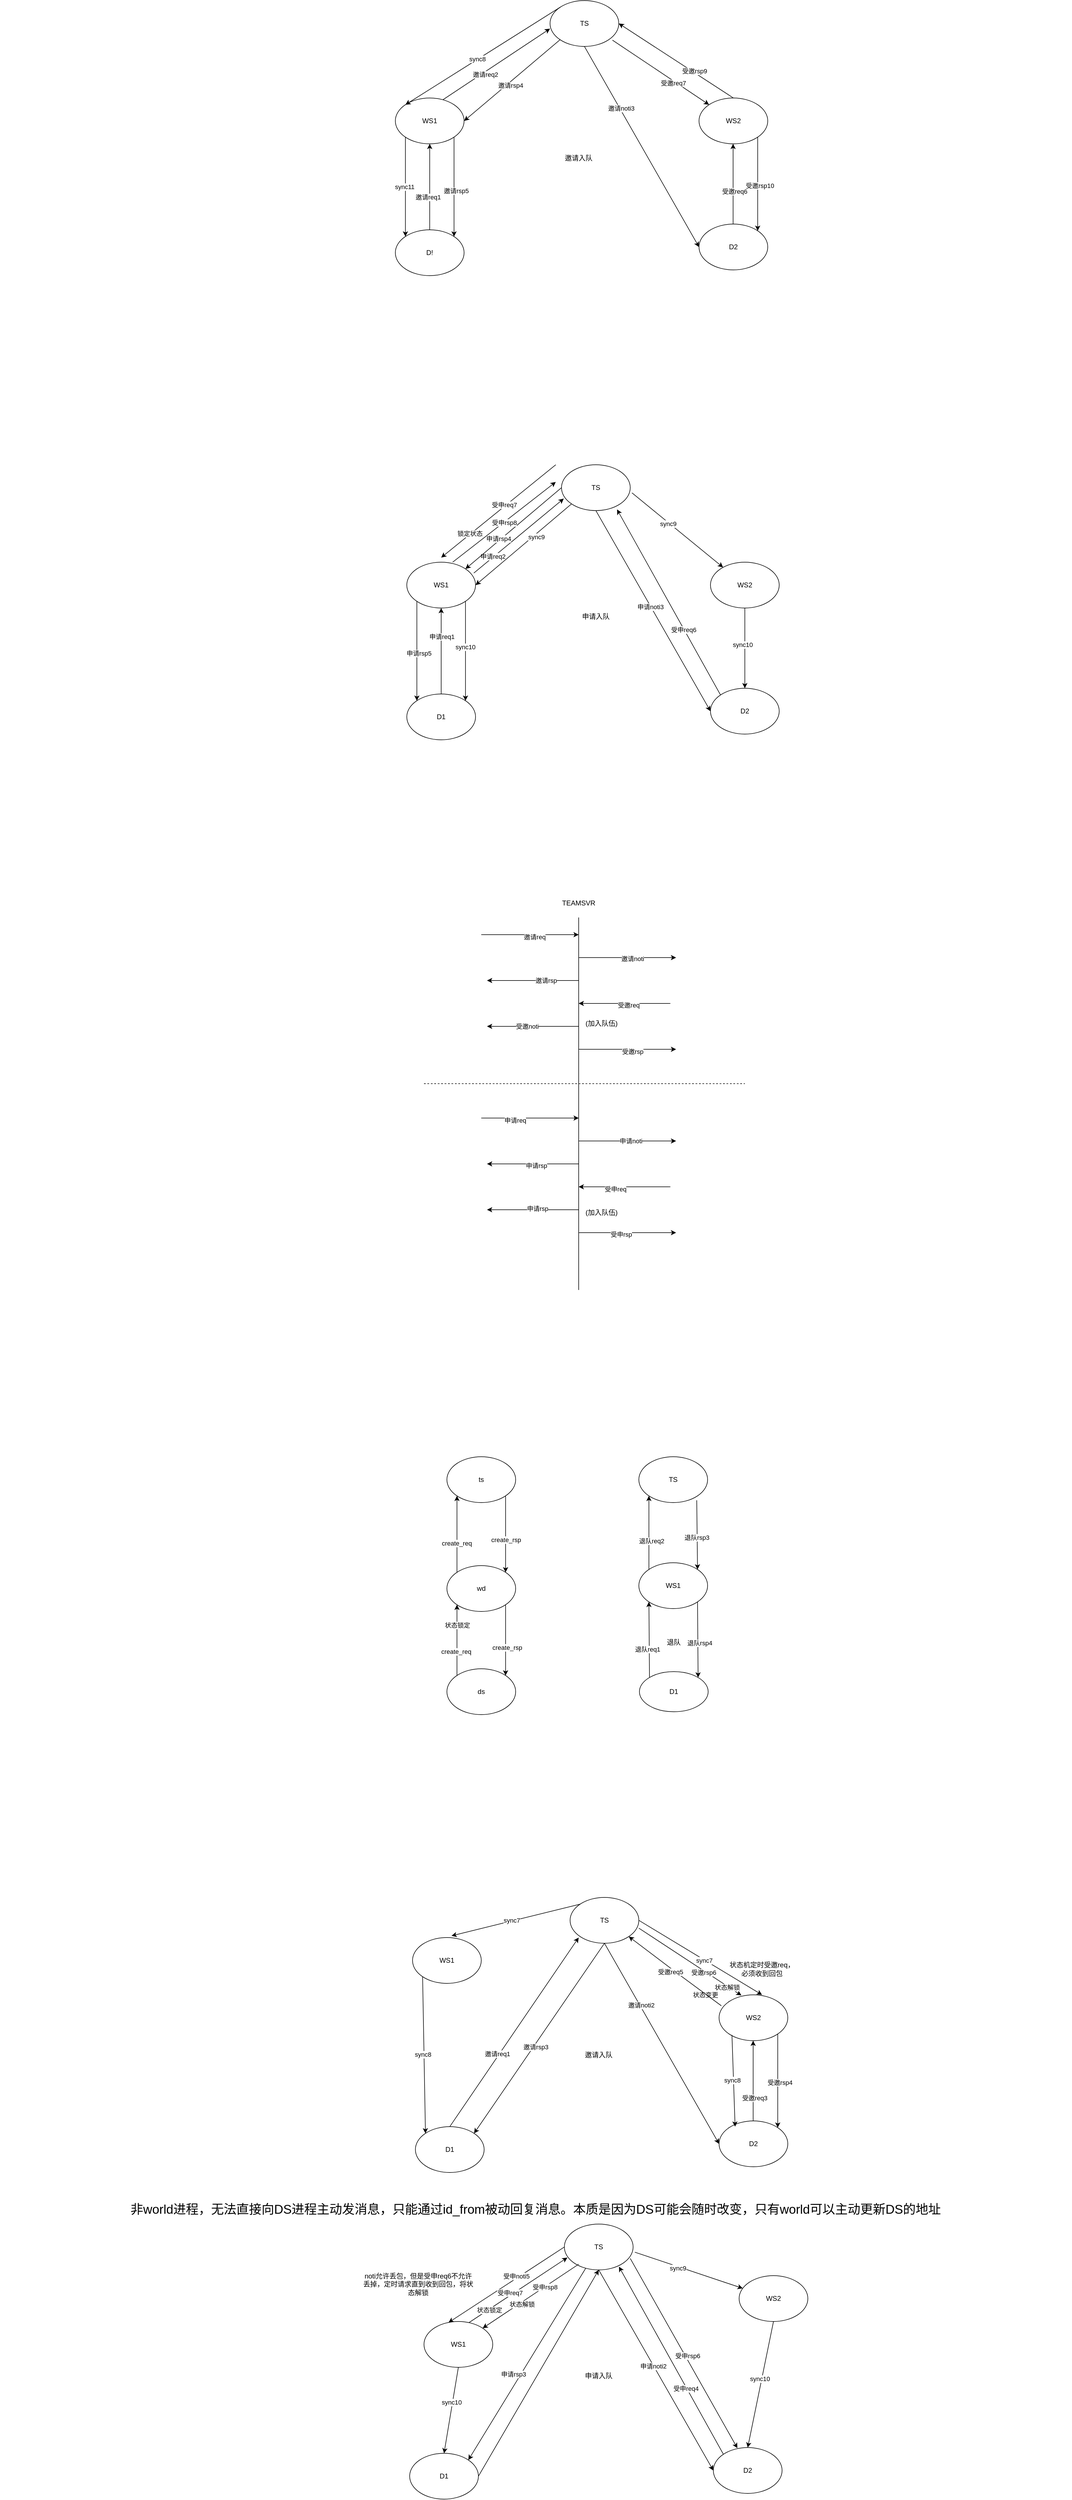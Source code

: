 <mxfile version="22.1.0" type="github">
  <diagram name="第 1 页" id="kYDKt0bIS9psy3Maj4CA">
    <mxGraphModel dx="2475" dy="1272" grid="1" gridSize="10" guides="1" tooltips="1" connect="1" arrows="1" fold="1" page="1" pageScale="1" pageWidth="827" pageHeight="1169" math="0" shadow="0">
      <root>
        <mxCell id="0" />
        <mxCell id="1" parent="0" />
        <mxCell id="k-n6cHFPc8PgsHtmHgzM-1" value="TS" style="ellipse;whiteSpace=wrap;html=1;" parent="1" vertex="1">
          <mxGeometry x="350" y="90" width="120" height="80" as="geometry" />
        </mxCell>
        <mxCell id="k-n6cHFPc8PgsHtmHgzM-2" value="WS1" style="ellipse;whiteSpace=wrap;html=1;" parent="1" vertex="1">
          <mxGeometry x="80" y="260" width="120" height="80" as="geometry" />
        </mxCell>
        <mxCell id="k-n6cHFPc8PgsHtmHgzM-3" value="WS2" style="ellipse;whiteSpace=wrap;html=1;" parent="1" vertex="1">
          <mxGeometry x="610" y="260" width="120" height="80" as="geometry" />
        </mxCell>
        <mxCell id="k-n6cHFPc8PgsHtmHgzM-4" value="D!" style="ellipse;whiteSpace=wrap;html=1;" parent="1" vertex="1">
          <mxGeometry x="80" y="490" width="120" height="80" as="geometry" />
        </mxCell>
        <mxCell id="k-n6cHFPc8PgsHtmHgzM-5" value="D2" style="ellipse;whiteSpace=wrap;html=1;" parent="1" vertex="1">
          <mxGeometry x="610" y="480" width="120" height="80" as="geometry" />
        </mxCell>
        <mxCell id="k-n6cHFPc8PgsHtmHgzM-6" value="" style="endArrow=classic;html=1;rounded=0;entryX=0.5;entryY=1;entryDx=0;entryDy=0;exitX=0.5;exitY=0;exitDx=0;exitDy=0;" parent="1" source="k-n6cHFPc8PgsHtmHgzM-4" target="k-n6cHFPc8PgsHtmHgzM-2" edge="1">
          <mxGeometry width="50" height="50" relative="1" as="geometry">
            <mxPoint x="160" y="480" as="sourcePoint" />
            <mxPoint x="210" y="430" as="targetPoint" />
            <Array as="points">
              <mxPoint x="140" y="420" />
            </Array>
          </mxGeometry>
        </mxCell>
        <mxCell id="k-n6cHFPc8PgsHtmHgzM-71" value="邀请req1" style="edgeLabel;html=1;align=center;verticalAlign=middle;resizable=0;points=[];" parent="k-n6cHFPc8PgsHtmHgzM-6" vertex="1" connectable="0">
          <mxGeometry x="-0.24" y="3" relative="1" as="geometry">
            <mxPoint as="offset" />
          </mxGeometry>
        </mxCell>
        <mxCell id="k-n6cHFPc8PgsHtmHgzM-8" value="" style="endArrow=classic;html=1;rounded=0;entryX=0.5;entryY=1;entryDx=0;entryDy=0;exitX=0.5;exitY=0;exitDx=0;exitDy=0;" parent="1" edge="1">
          <mxGeometry width="50" height="50" relative="1" as="geometry">
            <mxPoint x="669.5" y="480" as="sourcePoint" />
            <mxPoint x="669.5" y="340" as="targetPoint" />
          </mxGeometry>
        </mxCell>
        <mxCell id="k-n6cHFPc8PgsHtmHgzM-76" value="受邀req6" style="edgeLabel;html=1;align=center;verticalAlign=middle;resizable=0;points=[];" parent="k-n6cHFPc8PgsHtmHgzM-8" vertex="1" connectable="0">
          <mxGeometry x="-0.186" y="-1" relative="1" as="geometry">
            <mxPoint x="1" as="offset" />
          </mxGeometry>
        </mxCell>
        <mxCell id="k-n6cHFPc8PgsHtmHgzM-9" value="" style="endArrow=classic;html=1;rounded=0;entryX=0;entryY=0.613;entryDx=0;entryDy=0;exitX=0.692;exitY=0.038;exitDx=0;exitDy=0;exitPerimeter=0;entryPerimeter=0;" parent="1" source="k-n6cHFPc8PgsHtmHgzM-2" target="k-n6cHFPc8PgsHtmHgzM-1" edge="1">
          <mxGeometry width="50" height="50" relative="1" as="geometry">
            <mxPoint x="350" y="280" as="sourcePoint" />
            <mxPoint x="350" y="130" as="targetPoint" />
          </mxGeometry>
        </mxCell>
        <mxCell id="k-n6cHFPc8PgsHtmHgzM-72" value="邀请req2" style="edgeLabel;html=1;align=center;verticalAlign=middle;resizable=0;points=[];" parent="k-n6cHFPc8PgsHtmHgzM-9" vertex="1" connectable="0">
          <mxGeometry x="-0.234" y="-4" relative="1" as="geometry">
            <mxPoint as="offset" />
          </mxGeometry>
        </mxCell>
        <mxCell id="k-n6cHFPc8PgsHtmHgzM-10" value="" style="endArrow=classic;html=1;rounded=0;entryX=1;entryY=0.5;entryDx=0;entryDy=0;exitX=0.5;exitY=0;exitDx=0;exitDy=0;" parent="1" source="k-n6cHFPc8PgsHtmHgzM-3" target="k-n6cHFPc8PgsHtmHgzM-1" edge="1">
          <mxGeometry width="50" height="50" relative="1" as="geometry">
            <mxPoint x="150" y="270" as="sourcePoint" />
            <mxPoint x="360" y="140" as="targetPoint" />
          </mxGeometry>
        </mxCell>
        <mxCell id="k-n6cHFPc8PgsHtmHgzM-78" value="受邀rsp9" style="edgeLabel;html=1;align=center;verticalAlign=middle;resizable=0;points=[];" parent="k-n6cHFPc8PgsHtmHgzM-10" vertex="1" connectable="0">
          <mxGeometry x="-0.303" y="-3" relative="1" as="geometry">
            <mxPoint as="offset" />
          </mxGeometry>
        </mxCell>
        <mxCell id="k-n6cHFPc8PgsHtmHgzM-11" value="" style="endArrow=classic;html=1;rounded=0;entryX=1;entryY=0.5;entryDx=0;entryDy=0;exitX=0;exitY=1;exitDx=0;exitDy=0;" parent="1" source="k-n6cHFPc8PgsHtmHgzM-1" target="k-n6cHFPc8PgsHtmHgzM-2" edge="1">
          <mxGeometry width="50" height="50" relative="1" as="geometry">
            <mxPoint x="673" y="273" as="sourcePoint" />
            <mxPoint x="480" y="140" as="targetPoint" />
          </mxGeometry>
        </mxCell>
        <mxCell id="k-n6cHFPc8PgsHtmHgzM-74" value="邀请rsp4" style="edgeLabel;html=1;align=center;verticalAlign=middle;resizable=0;points=[];" parent="k-n6cHFPc8PgsHtmHgzM-11" vertex="1" connectable="0">
          <mxGeometry x="0.071" y="5" relative="1" as="geometry">
            <mxPoint as="offset" />
          </mxGeometry>
        </mxCell>
        <mxCell id="k-n6cHFPc8PgsHtmHgzM-12" value="" style="endArrow=classic;html=1;rounded=0;exitX=0.908;exitY=0.863;exitDx=0;exitDy=0;exitPerimeter=0;" parent="1" source="k-n6cHFPc8PgsHtmHgzM-1" target="k-n6cHFPc8PgsHtmHgzM-3" edge="1">
          <mxGeometry width="50" height="50" relative="1" as="geometry">
            <mxPoint x="460" y="160" as="sourcePoint" />
            <mxPoint x="192" y="282" as="targetPoint" />
          </mxGeometry>
        </mxCell>
        <mxCell id="k-n6cHFPc8PgsHtmHgzM-77" value="受邀req7" style="edgeLabel;html=1;align=center;verticalAlign=middle;resizable=0;points=[];" parent="k-n6cHFPc8PgsHtmHgzM-12" vertex="1" connectable="0">
          <mxGeometry x="0.275" y="-3" relative="1" as="geometry">
            <mxPoint as="offset" />
          </mxGeometry>
        </mxCell>
        <mxCell id="k-n6cHFPc8PgsHtmHgzM-13" value="" style="endArrow=classic;html=1;rounded=0;exitX=0.5;exitY=1;exitDx=0;exitDy=0;entryX=0;entryY=0.5;entryDx=0;entryDy=0;" parent="1" source="k-n6cHFPc8PgsHtmHgzM-1" target="k-n6cHFPc8PgsHtmHgzM-5" edge="1">
          <mxGeometry width="50" height="50" relative="1" as="geometry">
            <mxPoint x="469" y="169" as="sourcePoint" />
            <mxPoint x="637" y="282" as="targetPoint" />
          </mxGeometry>
        </mxCell>
        <mxCell id="k-n6cHFPc8PgsHtmHgzM-73" value="邀请noti3" style="edgeLabel;html=1;align=center;verticalAlign=middle;resizable=0;points=[];" parent="k-n6cHFPc8PgsHtmHgzM-13" vertex="1" connectable="0">
          <mxGeometry x="-0.377" y="2" relative="1" as="geometry">
            <mxPoint as="offset" />
          </mxGeometry>
        </mxCell>
        <mxCell id="k-n6cHFPc8PgsHtmHgzM-14" value="" style="endArrow=classic;html=1;rounded=0;entryX=1;entryY=0;entryDx=0;entryDy=0;exitX=1;exitY=1;exitDx=0;exitDy=0;" parent="1" source="k-n6cHFPc8PgsHtmHgzM-3" target="k-n6cHFPc8PgsHtmHgzM-5" edge="1">
          <mxGeometry width="50" height="50" relative="1" as="geometry">
            <mxPoint x="679.5" y="490" as="sourcePoint" />
            <mxPoint x="679.5" y="350" as="targetPoint" />
          </mxGeometry>
        </mxCell>
        <mxCell id="k-n6cHFPc8PgsHtmHgzM-82" value="受邀rsp10" style="edgeLabel;html=1;align=center;verticalAlign=middle;resizable=0;points=[];" parent="k-n6cHFPc8PgsHtmHgzM-14" vertex="1" connectable="0">
          <mxGeometry x="0.025" y="3" relative="1" as="geometry">
            <mxPoint as="offset" />
          </mxGeometry>
        </mxCell>
        <mxCell id="k-n6cHFPc8PgsHtmHgzM-15" value="" style="endArrow=classic;html=1;rounded=0;entryX=0;entryY=0;entryDx=0;entryDy=0;exitX=0;exitY=1;exitDx=0;exitDy=0;" parent="1" source="k-n6cHFPc8PgsHtmHgzM-2" target="k-n6cHFPc8PgsHtmHgzM-4" edge="1">
          <mxGeometry width="50" height="50" relative="1" as="geometry">
            <mxPoint x="150" y="500" as="sourcePoint" />
            <mxPoint x="150" y="350" as="targetPoint" />
            <Array as="points" />
          </mxGeometry>
        </mxCell>
        <mxCell id="k-n6cHFPc8PgsHtmHgzM-83" value="sync11" style="edgeLabel;html=1;align=center;verticalAlign=middle;resizable=0;points=[];" parent="k-n6cHFPc8PgsHtmHgzM-15" vertex="1" connectable="0">
          <mxGeometry x="-0.011" y="-2" relative="1" as="geometry">
            <mxPoint as="offset" />
          </mxGeometry>
        </mxCell>
        <mxCell id="k-n6cHFPc8PgsHtmHgzM-16" value="" style="endArrow=classic;html=1;rounded=0;entryX=1;entryY=0;entryDx=0;entryDy=0;exitX=1;exitY=1;exitDx=0;exitDy=0;" parent="1" source="k-n6cHFPc8PgsHtmHgzM-2" target="k-n6cHFPc8PgsHtmHgzM-4" edge="1">
          <mxGeometry width="50" height="50" relative="1" as="geometry">
            <mxPoint x="270" y="490" as="sourcePoint" />
            <mxPoint x="270" y="340" as="targetPoint" />
            <Array as="points" />
          </mxGeometry>
        </mxCell>
        <mxCell id="k-n6cHFPc8PgsHtmHgzM-75" value="邀请rsp5" style="edgeLabel;html=1;align=center;verticalAlign=middle;resizable=0;points=[];" parent="k-n6cHFPc8PgsHtmHgzM-16" vertex="1" connectable="0">
          <mxGeometry x="0.081" y="3" relative="1" as="geometry">
            <mxPoint as="offset" />
          </mxGeometry>
        </mxCell>
        <mxCell id="k-n6cHFPc8PgsHtmHgzM-17" value="" style="endArrow=classic;html=1;rounded=0;entryX=0;entryY=0;entryDx=0;entryDy=0;exitX=0;exitY=0;exitDx=0;exitDy=0;" parent="1" source="k-n6cHFPc8PgsHtmHgzM-1" target="k-n6cHFPc8PgsHtmHgzM-2" edge="1">
          <mxGeometry width="50" height="50" relative="1" as="geometry">
            <mxPoint x="268" y="148" as="sourcePoint" />
            <mxPoint x="90" y="260" as="targetPoint" />
          </mxGeometry>
        </mxCell>
        <mxCell id="k-n6cHFPc8PgsHtmHgzM-79" value="sync8" style="edgeLabel;html=1;align=center;verticalAlign=middle;resizable=0;points=[];" parent="k-n6cHFPc8PgsHtmHgzM-17" vertex="1" connectable="0">
          <mxGeometry x="0.065" y="-1" relative="1" as="geometry">
            <mxPoint as="offset" />
          </mxGeometry>
        </mxCell>
        <mxCell id="k-n6cHFPc8PgsHtmHgzM-18" value="TS" style="ellipse;whiteSpace=wrap;html=1;" parent="1" vertex="1">
          <mxGeometry x="370" y="900" width="120" height="80" as="geometry" />
        </mxCell>
        <mxCell id="k-n6cHFPc8PgsHtmHgzM-19" value="WS1" style="ellipse;whiteSpace=wrap;html=1;" parent="1" vertex="1">
          <mxGeometry x="100" y="1070" width="120" height="80" as="geometry" />
        </mxCell>
        <mxCell id="k-n6cHFPc8PgsHtmHgzM-20" value="WS2" style="ellipse;whiteSpace=wrap;html=1;" parent="1" vertex="1">
          <mxGeometry x="630" y="1070" width="120" height="80" as="geometry" />
        </mxCell>
        <mxCell id="k-n6cHFPc8PgsHtmHgzM-21" value="D1" style="ellipse;whiteSpace=wrap;html=1;" parent="1" vertex="1">
          <mxGeometry x="100" y="1300" width="120" height="80" as="geometry" />
        </mxCell>
        <mxCell id="k-n6cHFPc8PgsHtmHgzM-22" value="D2" style="ellipse;whiteSpace=wrap;html=1;" parent="1" vertex="1">
          <mxGeometry x="630" y="1290" width="120" height="80" as="geometry" />
        </mxCell>
        <mxCell id="k-n6cHFPc8PgsHtmHgzM-23" value="" style="endArrow=classic;html=1;rounded=0;entryX=0.5;entryY=1;entryDx=0;entryDy=0;exitX=0.5;exitY=0;exitDx=0;exitDy=0;" parent="1" source="k-n6cHFPc8PgsHtmHgzM-21" target="k-n6cHFPc8PgsHtmHgzM-19" edge="1">
          <mxGeometry width="50" height="50" relative="1" as="geometry">
            <mxPoint x="180" y="1290" as="sourcePoint" />
            <mxPoint x="230" y="1240" as="targetPoint" />
            <Array as="points">
              <mxPoint x="160" y="1230" />
            </Array>
          </mxGeometry>
        </mxCell>
        <mxCell id="k-n6cHFPc8PgsHtmHgzM-25" value="" style="endArrow=classic;html=1;rounded=0;exitX=0.975;exitY=0.238;exitDx=0;exitDy=0;exitPerimeter=0;entryX=0.033;entryY=0.738;entryDx=0;entryDy=0;entryPerimeter=0;" parent="1" source="k-n6cHFPc8PgsHtmHgzM-19" target="k-n6cHFPc8PgsHtmHgzM-18" edge="1">
          <mxGeometry width="50" height="50" relative="1" as="geometry">
            <mxPoint x="370" y="1090" as="sourcePoint" />
            <mxPoint x="360" y="960" as="targetPoint" />
          </mxGeometry>
        </mxCell>
        <mxCell id="k-n6cHFPc8PgsHtmHgzM-87" value="申请req2" style="edgeLabel;html=1;align=center;verticalAlign=middle;resizable=0;points=[];" parent="k-n6cHFPc8PgsHtmHgzM-25" vertex="1" connectable="0">
          <mxGeometry x="-0.394" y="1" relative="1" as="geometry">
            <mxPoint x="-14" y="11" as="offset" />
          </mxGeometry>
        </mxCell>
        <mxCell id="k-n6cHFPc8PgsHtmHgzM-27" value="" style="endArrow=classic;html=1;rounded=0;entryX=1;entryY=0.5;entryDx=0;entryDy=0;exitX=0;exitY=1;exitDx=0;exitDy=0;" parent="1" source="k-n6cHFPc8PgsHtmHgzM-18" target="k-n6cHFPc8PgsHtmHgzM-19" edge="1">
          <mxGeometry width="50" height="50" relative="1" as="geometry">
            <mxPoint x="693" y="1083" as="sourcePoint" />
            <mxPoint x="500" y="950" as="targetPoint" />
          </mxGeometry>
        </mxCell>
        <mxCell id="k-n6cHFPc8PgsHtmHgzM-96" value="sync9" style="edgeLabel;html=1;align=center;verticalAlign=middle;resizable=0;points=[];" parent="k-n6cHFPc8PgsHtmHgzM-27" vertex="1" connectable="0">
          <mxGeometry x="-0.225" y="4" relative="1" as="geometry">
            <mxPoint as="offset" />
          </mxGeometry>
        </mxCell>
        <mxCell id="k-n6cHFPc8PgsHtmHgzM-28" value="" style="endArrow=classic;html=1;rounded=0;exitX=1.025;exitY=0.613;exitDx=0;exitDy=0;exitPerimeter=0;" parent="1" source="k-n6cHFPc8PgsHtmHgzM-18" target="k-n6cHFPc8PgsHtmHgzM-20" edge="1">
          <mxGeometry width="50" height="50" relative="1" as="geometry">
            <mxPoint x="480" y="970" as="sourcePoint" />
            <mxPoint x="212" y="1092" as="targetPoint" />
          </mxGeometry>
        </mxCell>
        <mxCell id="k-n6cHFPc8PgsHtmHgzM-95" value="sync9" style="edgeLabel;html=1;align=center;verticalAlign=middle;resizable=0;points=[];" parent="k-n6cHFPc8PgsHtmHgzM-28" vertex="1" connectable="0">
          <mxGeometry x="-0.192" y="-2" relative="1" as="geometry">
            <mxPoint as="offset" />
          </mxGeometry>
        </mxCell>
        <mxCell id="k-n6cHFPc8PgsHtmHgzM-29" value="" style="endArrow=classic;html=1;rounded=0;exitX=0.5;exitY=1;exitDx=0;exitDy=0;entryX=0;entryY=0.5;entryDx=0;entryDy=0;" parent="1" source="k-n6cHFPc8PgsHtmHgzM-18" target="k-n6cHFPc8PgsHtmHgzM-22" edge="1">
          <mxGeometry width="50" height="50" relative="1" as="geometry">
            <mxPoint x="489" y="979" as="sourcePoint" />
            <mxPoint x="657" y="1092" as="targetPoint" />
          </mxGeometry>
        </mxCell>
        <mxCell id="k-n6cHFPc8PgsHtmHgzM-88" value="申请noti3" style="edgeLabel;html=1;align=center;verticalAlign=middle;resizable=0;points=[];" parent="k-n6cHFPc8PgsHtmHgzM-29" vertex="1" connectable="0">
          <mxGeometry x="-0.043" y="-1" relative="1" as="geometry">
            <mxPoint as="offset" />
          </mxGeometry>
        </mxCell>
        <mxCell id="k-n6cHFPc8PgsHtmHgzM-30" value="" style="endArrow=classic;html=1;rounded=0;entryX=0.5;entryY=0;entryDx=0;entryDy=0;exitX=0.5;exitY=1;exitDx=0;exitDy=0;" parent="1" source="k-n6cHFPc8PgsHtmHgzM-20" target="k-n6cHFPc8PgsHtmHgzM-22" edge="1">
          <mxGeometry width="50" height="50" relative="1" as="geometry">
            <mxPoint x="699.5" y="1300" as="sourcePoint" />
            <mxPoint x="699.5" y="1160" as="targetPoint" />
          </mxGeometry>
        </mxCell>
        <mxCell id="k-n6cHFPc8PgsHtmHgzM-98" value="sync10" style="edgeLabel;html=1;align=center;verticalAlign=middle;resizable=0;points=[];" parent="k-n6cHFPc8PgsHtmHgzM-30" vertex="1" connectable="0">
          <mxGeometry x="-0.086" y="-4" relative="1" as="geometry">
            <mxPoint as="offset" />
          </mxGeometry>
        </mxCell>
        <mxCell id="k-n6cHFPc8PgsHtmHgzM-31" value="" style="endArrow=classic;html=1;rounded=0;entryX=0;entryY=0;entryDx=0;entryDy=0;exitX=0;exitY=1;exitDx=0;exitDy=0;" parent="1" source="k-n6cHFPc8PgsHtmHgzM-19" target="k-n6cHFPc8PgsHtmHgzM-21" edge="1">
          <mxGeometry width="50" height="50" relative="1" as="geometry">
            <mxPoint x="170" y="1310" as="sourcePoint" />
            <mxPoint x="170" y="1160" as="targetPoint" />
            <Array as="points" />
          </mxGeometry>
        </mxCell>
        <mxCell id="k-n6cHFPc8PgsHtmHgzM-90" value="申请rsp5" style="edgeLabel;html=1;align=center;verticalAlign=middle;resizable=0;points=[];" parent="k-n6cHFPc8PgsHtmHgzM-31" vertex="1" connectable="0">
          <mxGeometry x="0.035" y="3" relative="1" as="geometry">
            <mxPoint as="offset" />
          </mxGeometry>
        </mxCell>
        <mxCell id="k-n6cHFPc8PgsHtmHgzM-32" value="" style="endArrow=classic;html=1;rounded=0;entryX=1;entryY=0;entryDx=0;entryDy=0;exitX=1;exitY=1;exitDx=0;exitDy=0;" parent="1" source="k-n6cHFPc8PgsHtmHgzM-19" target="k-n6cHFPc8PgsHtmHgzM-21" edge="1">
          <mxGeometry width="50" height="50" relative="1" as="geometry">
            <mxPoint x="290" y="1300" as="sourcePoint" />
            <mxPoint x="290" y="1150" as="targetPoint" />
            <Array as="points" />
          </mxGeometry>
        </mxCell>
        <mxCell id="k-n6cHFPc8PgsHtmHgzM-86" value="申请req1" style="edgeLabel;html=1;align=center;verticalAlign=middle;resizable=0;points=[];" parent="k-n6cHFPc8PgsHtmHgzM-32" vertex="1" connectable="0">
          <mxGeometry x="0.184" y="3" relative="1" as="geometry">
            <mxPoint x="-45" y="-41" as="offset" />
          </mxGeometry>
        </mxCell>
        <mxCell id="k-n6cHFPc8PgsHtmHgzM-97" value="sync10" style="edgeLabel;html=1;align=center;verticalAlign=middle;resizable=0;points=[];" parent="k-n6cHFPc8PgsHtmHgzM-32" vertex="1" connectable="0">
          <mxGeometry x="-0.081" y="-1" relative="1" as="geometry">
            <mxPoint as="offset" />
          </mxGeometry>
        </mxCell>
        <mxCell id="k-n6cHFPc8PgsHtmHgzM-33" value="" style="endArrow=classic;html=1;rounded=0;entryX=1;entryY=0;entryDx=0;entryDy=0;exitX=0;exitY=0.5;exitDx=0;exitDy=0;" parent="1" source="k-n6cHFPc8PgsHtmHgzM-18" target="k-n6cHFPc8PgsHtmHgzM-19" edge="1">
          <mxGeometry width="50" height="50" relative="1" as="geometry">
            <mxPoint x="288" y="958" as="sourcePoint" />
            <mxPoint x="110" y="1070" as="targetPoint" />
          </mxGeometry>
        </mxCell>
        <mxCell id="k-n6cHFPc8PgsHtmHgzM-89" value="申请rsp4" style="edgeLabel;html=1;align=center;verticalAlign=middle;resizable=0;points=[];" parent="k-n6cHFPc8PgsHtmHgzM-33" vertex="1" connectable="0">
          <mxGeometry x="0.171" y="-1" relative="1" as="geometry">
            <mxPoint x="-11" y="7" as="offset" />
          </mxGeometry>
        </mxCell>
        <mxCell id="k-n6cHFPc8PgsHtmHgzM-35" value="" style="endArrow=classic;html=1;rounded=0;entryX=1;entryY=0;entryDx=0;entryDy=0;" parent="1" edge="1">
          <mxGeometry width="50" height="50" relative="1" as="geometry">
            <mxPoint x="360" y="900" as="sourcePoint" />
            <mxPoint x="160" y="1062" as="targetPoint" />
          </mxGeometry>
        </mxCell>
        <mxCell id="k-n6cHFPc8PgsHtmHgzM-93" value="锁定状态" style="edgeLabel;html=1;align=center;verticalAlign=middle;resizable=0;points=[];" parent="k-n6cHFPc8PgsHtmHgzM-35" vertex="1" connectable="0">
          <mxGeometry x="0.262" y="-3" relative="1" as="geometry">
            <mxPoint x="-22" y="20" as="offset" />
          </mxGeometry>
        </mxCell>
        <mxCell id="k-n6cHFPc8PgsHtmHgzM-36" value="" style="endArrow=classic;html=1;rounded=0;exitX=0.667;exitY=0;exitDx=0;exitDy=0;exitPerimeter=0;" parent="1" source="k-n6cHFPc8PgsHtmHgzM-19" edge="1">
          <mxGeometry width="50" height="50" relative="1" as="geometry">
            <mxPoint x="200" y="1080" as="sourcePoint" />
            <mxPoint x="360" y="930" as="targetPoint" />
          </mxGeometry>
        </mxCell>
        <mxCell id="k-n6cHFPc8PgsHtmHgzM-92" value="受申req7" style="edgeLabel;html=1;align=center;verticalAlign=middle;resizable=0;points=[];" parent="k-n6cHFPc8PgsHtmHgzM-36" vertex="1" connectable="0">
          <mxGeometry x="0.204" y="-4" relative="1" as="geometry">
            <mxPoint x="-21" y="-19" as="offset" />
          </mxGeometry>
        </mxCell>
        <mxCell id="k-n6cHFPc8PgsHtmHgzM-94" value="受申rsp8" style="edgeLabel;html=1;align=center;verticalAlign=middle;resizable=0;points=[];" parent="k-n6cHFPc8PgsHtmHgzM-36" vertex="1" connectable="0">
          <mxGeometry x="-0.005" y="-1" relative="1" as="geometry">
            <mxPoint as="offset" />
          </mxGeometry>
        </mxCell>
        <mxCell id="k-n6cHFPc8PgsHtmHgzM-37" value="" style="endArrow=classic;html=1;rounded=0;entryX=0.808;entryY=0.975;entryDx=0;entryDy=0;entryPerimeter=0;exitX=0;exitY=0;exitDx=0;exitDy=0;" parent="1" source="k-n6cHFPc8PgsHtmHgzM-22" target="k-n6cHFPc8PgsHtmHgzM-18" edge="1">
          <mxGeometry width="50" height="50" relative="1" as="geometry">
            <mxPoint x="650" y="1260" as="sourcePoint" />
            <mxPoint x="640" y="1340" as="targetPoint" />
          </mxGeometry>
        </mxCell>
        <mxCell id="k-n6cHFPc8PgsHtmHgzM-91" value="受申req6" style="edgeLabel;html=1;align=center;verticalAlign=middle;resizable=0;points=[];" parent="k-n6cHFPc8PgsHtmHgzM-37" vertex="1" connectable="0">
          <mxGeometry x="-0.294" y="1" relative="1" as="geometry">
            <mxPoint as="offset" />
          </mxGeometry>
        </mxCell>
        <mxCell id="k-n6cHFPc8PgsHtmHgzM-38" value="邀请入队" style="text;html=1;strokeColor=none;fillColor=none;align=center;verticalAlign=middle;whiteSpace=wrap;rounded=0;" parent="1" vertex="1">
          <mxGeometry x="370" y="350" width="60" height="30" as="geometry" />
        </mxCell>
        <mxCell id="k-n6cHFPc8PgsHtmHgzM-39" value="申请入队" style="text;html=1;strokeColor=none;fillColor=none;align=center;verticalAlign=middle;whiteSpace=wrap;rounded=0;" parent="1" vertex="1">
          <mxGeometry x="400" y="1150" width="60" height="30" as="geometry" />
        </mxCell>
        <mxCell id="k-n6cHFPc8PgsHtmHgzM-40" value="" style="endArrow=none;html=1;rounded=0;arcSize=12;" parent="1" edge="1">
          <mxGeometry width="50" height="50" relative="1" as="geometry">
            <mxPoint x="400" y="2340" as="sourcePoint" />
            <mxPoint x="400" y="1690" as="targetPoint" />
          </mxGeometry>
        </mxCell>
        <mxCell id="k-n6cHFPc8PgsHtmHgzM-41" value="" style="endArrow=classic;html=1;rounded=0;arcSize=12;" parent="1" edge="1">
          <mxGeometry width="50" height="50" relative="1" as="geometry">
            <mxPoint x="230" y="1720" as="sourcePoint" />
            <mxPoint x="400" y="1720" as="targetPoint" />
          </mxGeometry>
        </mxCell>
        <mxCell id="k-n6cHFPc8PgsHtmHgzM-47" value="邀请req" style="edgeLabel;html=1;align=center;verticalAlign=middle;resizable=0;points=[];arcSize=12;" parent="k-n6cHFPc8PgsHtmHgzM-41" vertex="1" connectable="0">
          <mxGeometry x="0.094" y="-4" relative="1" as="geometry">
            <mxPoint as="offset" />
          </mxGeometry>
        </mxCell>
        <mxCell id="k-n6cHFPc8PgsHtmHgzM-42" value="" style="endArrow=classic;html=1;rounded=0;arcSize=12;" parent="1" edge="1">
          <mxGeometry width="50" height="50" relative="1" as="geometry">
            <mxPoint x="400" y="1760" as="sourcePoint" />
            <mxPoint x="570" y="1760" as="targetPoint" />
          </mxGeometry>
        </mxCell>
        <mxCell id="k-n6cHFPc8PgsHtmHgzM-48" value="邀请noti" style="edgeLabel;html=1;align=center;verticalAlign=middle;resizable=0;points=[];arcSize=12;" parent="k-n6cHFPc8PgsHtmHgzM-42" vertex="1" connectable="0">
          <mxGeometry x="0.106" y="-2" relative="1" as="geometry">
            <mxPoint as="offset" />
          </mxGeometry>
        </mxCell>
        <mxCell id="k-n6cHFPc8PgsHtmHgzM-43" value="" style="endArrow=classic;html=1;rounded=0;arcSize=12;" parent="1" edge="1">
          <mxGeometry width="50" height="50" relative="1" as="geometry">
            <mxPoint x="400" y="1920" as="sourcePoint" />
            <mxPoint x="570" y="1920" as="targetPoint" />
          </mxGeometry>
        </mxCell>
        <mxCell id="k-n6cHFPc8PgsHtmHgzM-51" value="受邀rsp" style="edgeLabel;html=1;align=center;verticalAlign=middle;resizable=0;points=[];arcSize=12;" parent="k-n6cHFPc8PgsHtmHgzM-43" vertex="1" connectable="0">
          <mxGeometry x="0.106" y="-4" relative="1" as="geometry">
            <mxPoint as="offset" />
          </mxGeometry>
        </mxCell>
        <mxCell id="k-n6cHFPc8PgsHtmHgzM-44" value="" style="endArrow=classic;html=1;rounded=0;arcSize=12;" parent="1" edge="1">
          <mxGeometry width="50" height="50" relative="1" as="geometry">
            <mxPoint x="230" y="2040" as="sourcePoint" />
            <mxPoint x="400" y="2040" as="targetPoint" />
          </mxGeometry>
        </mxCell>
        <mxCell id="k-n6cHFPc8PgsHtmHgzM-52" value="申请req" style="edgeLabel;html=1;align=center;verticalAlign=middle;resizable=0;points=[];arcSize=12;" parent="k-n6cHFPc8PgsHtmHgzM-44" vertex="1" connectable="0">
          <mxGeometry x="-0.306" y="-4" relative="1" as="geometry">
            <mxPoint as="offset" />
          </mxGeometry>
        </mxCell>
        <mxCell id="k-n6cHFPc8PgsHtmHgzM-45" value="" style="endArrow=classic;html=1;rounded=0;arcSize=12;" parent="1" edge="1">
          <mxGeometry width="50" height="50" relative="1" as="geometry">
            <mxPoint x="400" y="2080" as="sourcePoint" />
            <mxPoint x="570" y="2080" as="targetPoint" />
          </mxGeometry>
        </mxCell>
        <mxCell id="k-n6cHFPc8PgsHtmHgzM-53" value="申请noti" style="edgeLabel;html=1;align=center;verticalAlign=middle;resizable=0;points=[];arcSize=12;" parent="k-n6cHFPc8PgsHtmHgzM-45" vertex="1" connectable="0">
          <mxGeometry x="0.071" relative="1" as="geometry">
            <mxPoint as="offset" />
          </mxGeometry>
        </mxCell>
        <mxCell id="k-n6cHFPc8PgsHtmHgzM-46" value="" style="endArrow=classic;html=1;rounded=0;arcSize=12;" parent="1" edge="1">
          <mxGeometry width="50" height="50" relative="1" as="geometry">
            <mxPoint x="400" y="2240" as="sourcePoint" />
            <mxPoint x="570" y="2240" as="targetPoint" />
          </mxGeometry>
        </mxCell>
        <mxCell id="k-n6cHFPc8PgsHtmHgzM-69" value="受申rsp" style="edgeLabel;html=1;align=center;verticalAlign=middle;resizable=0;points=[];arcSize=12;" parent="k-n6cHFPc8PgsHtmHgzM-46" vertex="1" connectable="0">
          <mxGeometry x="-0.129" y="-3" relative="1" as="geometry">
            <mxPoint as="offset" />
          </mxGeometry>
        </mxCell>
        <mxCell id="k-n6cHFPc8PgsHtmHgzM-50" value="TEAMSVR" style="text;html=1;strokeColor=none;fillColor=none;align=center;verticalAlign=middle;whiteSpace=wrap;rounded=0;arcSize=12;" parent="1" vertex="1">
          <mxGeometry x="370" y="1650" width="60" height="30" as="geometry" />
        </mxCell>
        <mxCell id="k-n6cHFPc8PgsHtmHgzM-54" value="" style="endArrow=classic;html=1;rounded=0;arcSize=12;" parent="1" edge="1">
          <mxGeometry width="50" height="50" relative="1" as="geometry">
            <mxPoint x="400" y="1800" as="sourcePoint" />
            <mxPoint x="240" y="1800" as="targetPoint" />
          </mxGeometry>
        </mxCell>
        <mxCell id="k-n6cHFPc8PgsHtmHgzM-61" value="邀请rsp" style="edgeLabel;html=1;align=center;verticalAlign=middle;resizable=0;points=[];arcSize=12;" parent="k-n6cHFPc8PgsHtmHgzM-54" vertex="1" connectable="0">
          <mxGeometry x="-0.287" relative="1" as="geometry">
            <mxPoint as="offset" />
          </mxGeometry>
        </mxCell>
        <mxCell id="k-n6cHFPc8PgsHtmHgzM-55" value="" style="endArrow=classic;html=1;rounded=0;arcSize=12;" parent="1" edge="1">
          <mxGeometry width="50" height="50" relative="1" as="geometry">
            <mxPoint x="560" y="1840" as="sourcePoint" />
            <mxPoint x="400" y="1840" as="targetPoint" />
          </mxGeometry>
        </mxCell>
        <mxCell id="k-n6cHFPc8PgsHtmHgzM-62" value="受邀req" style="edgeLabel;html=1;align=center;verticalAlign=middle;resizable=0;points=[];arcSize=12;" parent="k-n6cHFPc8PgsHtmHgzM-55" vertex="1" connectable="0">
          <mxGeometry x="-0.087" y="3" relative="1" as="geometry">
            <mxPoint as="offset" />
          </mxGeometry>
        </mxCell>
        <mxCell id="k-n6cHFPc8PgsHtmHgzM-56" value="" style="endArrow=classic;html=1;rounded=0;arcSize=12;" parent="1" edge="1">
          <mxGeometry width="50" height="50" relative="1" as="geometry">
            <mxPoint x="400" y="1880" as="sourcePoint" />
            <mxPoint x="240" y="1880" as="targetPoint" />
          </mxGeometry>
        </mxCell>
        <mxCell id="k-n6cHFPc8PgsHtmHgzM-63" value="受邀noti" style="edgeLabel;html=1;align=center;verticalAlign=middle;resizable=0;points=[];arcSize=12;" parent="k-n6cHFPc8PgsHtmHgzM-56" vertex="1" connectable="0">
          <mxGeometry x="0.125" relative="1" as="geometry">
            <mxPoint as="offset" />
          </mxGeometry>
        </mxCell>
        <mxCell id="k-n6cHFPc8PgsHtmHgzM-57" value="" style="endArrow=classic;html=1;rounded=0;arcSize=12;" parent="1" edge="1">
          <mxGeometry width="50" height="50" relative="1" as="geometry">
            <mxPoint x="400" y="2120" as="sourcePoint" />
            <mxPoint x="240" y="2120" as="targetPoint" />
          </mxGeometry>
        </mxCell>
        <mxCell id="k-n6cHFPc8PgsHtmHgzM-67" value="申请rsp" style="edgeLabel;html=1;align=center;verticalAlign=middle;resizable=0;points=[];arcSize=12;" parent="k-n6cHFPc8PgsHtmHgzM-57" vertex="1" connectable="0">
          <mxGeometry x="-0.075" y="3" relative="1" as="geometry">
            <mxPoint as="offset" />
          </mxGeometry>
        </mxCell>
        <mxCell id="k-n6cHFPc8PgsHtmHgzM-58" value="" style="endArrow=classic;html=1;rounded=0;arcSize=12;" parent="1" edge="1">
          <mxGeometry width="50" height="50" relative="1" as="geometry">
            <mxPoint x="560" y="2160" as="sourcePoint" />
            <mxPoint x="400" y="2160" as="targetPoint" />
          </mxGeometry>
        </mxCell>
        <mxCell id="k-n6cHFPc8PgsHtmHgzM-65" value="受申req" style="edgeLabel;html=1;align=center;verticalAlign=middle;resizable=0;points=[];arcSize=12;" parent="k-n6cHFPc8PgsHtmHgzM-58" vertex="1" connectable="0">
          <mxGeometry x="0.2" y="4" relative="1" as="geometry">
            <mxPoint as="offset" />
          </mxGeometry>
        </mxCell>
        <mxCell id="k-n6cHFPc8PgsHtmHgzM-59" value="" style="endArrow=classic;html=1;rounded=0;arcSize=12;" parent="1" edge="1">
          <mxGeometry width="50" height="50" relative="1" as="geometry">
            <mxPoint x="400" y="2200" as="sourcePoint" />
            <mxPoint x="240" y="2200" as="targetPoint" />
          </mxGeometry>
        </mxCell>
        <mxCell id="k-n6cHFPc8PgsHtmHgzM-68" value="申请rsp" style="edgeLabel;html=1;align=center;verticalAlign=middle;resizable=0;points=[];arcSize=12;" parent="k-n6cHFPc8PgsHtmHgzM-59" vertex="1" connectable="0">
          <mxGeometry x="-0.1" y="-2" relative="1" as="geometry">
            <mxPoint as="offset" />
          </mxGeometry>
        </mxCell>
        <mxCell id="k-n6cHFPc8PgsHtmHgzM-60" value="" style="endArrow=none;dashed=1;html=1;rounded=0;" parent="1" edge="1">
          <mxGeometry width="50" height="50" relative="1" as="geometry">
            <mxPoint x="130" y="1980" as="sourcePoint" />
            <mxPoint x="690" y="1980" as="targetPoint" />
          </mxGeometry>
        </mxCell>
        <mxCell id="k-n6cHFPc8PgsHtmHgzM-64" value="(加入队伍)" style="text;html=1;strokeColor=none;fillColor=none;align=center;verticalAlign=middle;whiteSpace=wrap;rounded=0;arcSize=12;" parent="1" vertex="1">
          <mxGeometry x="410" y="1860" width="60" height="30" as="geometry" />
        </mxCell>
        <mxCell id="k-n6cHFPc8PgsHtmHgzM-70" value="(加入队伍)" style="text;html=1;strokeColor=none;fillColor=none;align=center;verticalAlign=middle;whiteSpace=wrap;rounded=0;arcSize=12;" parent="1" vertex="1">
          <mxGeometry x="410" y="2190" width="60" height="30" as="geometry" />
        </mxCell>
        <mxCell id="k-n6cHFPc8PgsHtmHgzM-99" value="ts" style="ellipse;whiteSpace=wrap;html=1;" parent="1" vertex="1">
          <mxGeometry x="170" y="2631" width="120" height="80" as="geometry" />
        </mxCell>
        <mxCell id="k-n6cHFPc8PgsHtmHgzM-100" value="wd" style="ellipse;whiteSpace=wrap;html=1;" parent="1" vertex="1">
          <mxGeometry x="170" y="2821" width="120" height="80" as="geometry" />
        </mxCell>
        <mxCell id="k-n6cHFPc8PgsHtmHgzM-102" value="ds" style="ellipse;whiteSpace=wrap;html=1;" parent="1" vertex="1">
          <mxGeometry x="170" y="3001" width="120" height="80" as="geometry" />
        </mxCell>
        <mxCell id="k-n6cHFPc8PgsHtmHgzM-104" value="" style="endArrow=classic;html=1;rounded=0;exitX=0;exitY=0;exitDx=0;exitDy=0;entryX=0;entryY=1;entryDx=0;entryDy=0;" parent="1" source="k-n6cHFPc8PgsHtmHgzM-102" target="k-n6cHFPc8PgsHtmHgzM-100" edge="1">
          <mxGeometry width="50" height="50" relative="1" as="geometry">
            <mxPoint x="196" y="2941" as="sourcePoint" />
            <mxPoint x="246" y="2891" as="targetPoint" />
          </mxGeometry>
        </mxCell>
        <mxCell id="k-n6cHFPc8PgsHtmHgzM-108" value="create_req" style="edgeLabel;html=1;align=center;verticalAlign=middle;resizable=0;points=[];" parent="k-n6cHFPc8PgsHtmHgzM-104" vertex="1" connectable="0">
          <mxGeometry x="-0.032" y="-1" relative="1" as="geometry">
            <mxPoint x="-3" y="18" as="offset" />
          </mxGeometry>
        </mxCell>
        <mxCell id="k-n6cHFPc8PgsHtmHgzM-111" value="状态锁定" style="edgeLabel;html=1;align=center;verticalAlign=middle;resizable=0;points=[];" parent="k-n6cHFPc8PgsHtmHgzM-104" vertex="1" connectable="0">
          <mxGeometry x="0.421" relative="1" as="geometry">
            <mxPoint as="offset" />
          </mxGeometry>
        </mxCell>
        <mxCell id="k-n6cHFPc8PgsHtmHgzM-105" value="" style="endArrow=classic;html=1;rounded=0;exitX=1;exitY=1;exitDx=0;exitDy=0;entryX=1;entryY=0;entryDx=0;entryDy=0;" parent="1" source="k-n6cHFPc8PgsHtmHgzM-100" target="k-n6cHFPc8PgsHtmHgzM-102" edge="1">
          <mxGeometry width="50" height="50" relative="1" as="geometry">
            <mxPoint x="406" y="3085" as="sourcePoint" />
            <mxPoint x="406" y="2911" as="targetPoint" />
          </mxGeometry>
        </mxCell>
        <mxCell id="k-n6cHFPc8PgsHtmHgzM-113" value="create_rsp" style="edgeLabel;html=1;align=center;verticalAlign=middle;resizable=0;points=[];" parent="k-n6cHFPc8PgsHtmHgzM-105" vertex="1" connectable="0">
          <mxGeometry x="0.211" y="2" relative="1" as="geometry">
            <mxPoint as="offset" />
          </mxGeometry>
        </mxCell>
        <mxCell id="k-n6cHFPc8PgsHtmHgzM-106" value="" style="endArrow=classic;html=1;rounded=0;entryX=0;entryY=1;entryDx=0;entryDy=0;exitX=0;exitY=0;exitDx=0;exitDy=0;" parent="1" source="k-n6cHFPc8PgsHtmHgzM-100" target="k-n6cHFPc8PgsHtmHgzM-99" edge="1">
          <mxGeometry width="50" height="50" relative="1" as="geometry">
            <mxPoint x="169" y="2865" as="sourcePoint" />
            <mxPoint x="169" y="2691" as="targetPoint" />
          </mxGeometry>
        </mxCell>
        <mxCell id="k-n6cHFPc8PgsHtmHgzM-109" value="create_req" style="edgeLabel;html=1;align=center;verticalAlign=middle;resizable=0;points=[];" parent="k-n6cHFPc8PgsHtmHgzM-106" vertex="1" connectable="0">
          <mxGeometry x="-0.24" y="1" relative="1" as="geometry">
            <mxPoint as="offset" />
          </mxGeometry>
        </mxCell>
        <mxCell id="k-n6cHFPc8PgsHtmHgzM-107" value="" style="endArrow=classic;html=1;rounded=0;entryX=1;entryY=0;entryDx=0;entryDy=0;exitX=1;exitY=1;exitDx=0;exitDy=0;" parent="1" source="k-n6cHFPc8PgsHtmHgzM-99" target="k-n6cHFPc8PgsHtmHgzM-100" edge="1">
          <mxGeometry width="50" height="50" relative="1" as="geometry">
            <mxPoint x="350" y="2855" as="sourcePoint" />
            <mxPoint x="346" y="2711" as="targetPoint" />
          </mxGeometry>
        </mxCell>
        <mxCell id="k-n6cHFPc8PgsHtmHgzM-112" value="create_rsp" style="edgeLabel;html=1;align=center;verticalAlign=middle;resizable=0;points=[];" parent="k-n6cHFPc8PgsHtmHgzM-107" vertex="1" connectable="0">
          <mxGeometry x="0.15" relative="1" as="geometry">
            <mxPoint as="offset" />
          </mxGeometry>
        </mxCell>
        <mxCell id="n1iCXKJO0722P-5B4_Fn-1" value="TS" style="ellipse;whiteSpace=wrap;html=1;" parent="1" vertex="1">
          <mxGeometry x="385" y="3400" width="120" height="80" as="geometry" />
        </mxCell>
        <mxCell id="n1iCXKJO0722P-5B4_Fn-2" value="WS1" style="ellipse;whiteSpace=wrap;html=1;" parent="1" vertex="1">
          <mxGeometry x="110" y="3470" width="120" height="80" as="geometry" />
        </mxCell>
        <mxCell id="n1iCXKJO0722P-5B4_Fn-3" value="WS2" style="ellipse;whiteSpace=wrap;html=1;" parent="1" vertex="1">
          <mxGeometry x="645" y="3570" width="120" height="80" as="geometry" />
        </mxCell>
        <mxCell id="n1iCXKJO0722P-5B4_Fn-4" value="D1" style="ellipse;whiteSpace=wrap;html=1;" parent="1" vertex="1">
          <mxGeometry x="115" y="3800" width="120" height="80" as="geometry" />
        </mxCell>
        <mxCell id="n1iCXKJO0722P-5B4_Fn-5" value="D2" style="ellipse;whiteSpace=wrap;html=1;" parent="1" vertex="1">
          <mxGeometry x="645" y="3790" width="120" height="80" as="geometry" />
        </mxCell>
        <mxCell id="n1iCXKJO0722P-5B4_Fn-6" value="" style="endArrow=classic;html=1;rounded=0;exitX=0.5;exitY=0;exitDx=0;exitDy=0;" parent="1" source="n1iCXKJO0722P-5B4_Fn-4" edge="1">
          <mxGeometry width="50" height="50" relative="1" as="geometry">
            <mxPoint x="195" y="3790" as="sourcePoint" />
            <mxPoint x="400" y="3470" as="targetPoint" />
            <Array as="points" />
          </mxGeometry>
        </mxCell>
        <mxCell id="n1iCXKJO0722P-5B4_Fn-7" value="邀请req1" style="edgeLabel;html=1;align=center;verticalAlign=middle;resizable=0;points=[];" parent="n1iCXKJO0722P-5B4_Fn-6" vertex="1" connectable="0">
          <mxGeometry x="-0.24" y="3" relative="1" as="geometry">
            <mxPoint as="offset" />
          </mxGeometry>
        </mxCell>
        <mxCell id="n1iCXKJO0722P-5B4_Fn-8" value="" style="endArrow=classic;html=1;rounded=0;entryX=0.5;entryY=1;entryDx=0;entryDy=0;exitX=0.5;exitY=0;exitDx=0;exitDy=0;" parent="1" edge="1">
          <mxGeometry width="50" height="50" relative="1" as="geometry">
            <mxPoint x="704.5" y="3790" as="sourcePoint" />
            <mxPoint x="704.5" y="3650" as="targetPoint" />
          </mxGeometry>
        </mxCell>
        <mxCell id="n1iCXKJO0722P-5B4_Fn-9" value="受邀req3" style="edgeLabel;html=1;align=center;verticalAlign=middle;resizable=0;points=[];" parent="n1iCXKJO0722P-5B4_Fn-8" vertex="1" connectable="0">
          <mxGeometry x="-0.186" y="-1" relative="1" as="geometry">
            <mxPoint x="1" y="17" as="offset" />
          </mxGeometry>
        </mxCell>
        <mxCell id="n1iCXKJO0722P-5B4_Fn-29" value="状态变更" style="edgeLabel;html=1;align=center;verticalAlign=middle;resizable=0;points=[];" parent="n1iCXKJO0722P-5B4_Fn-8" vertex="1" connectable="0">
          <mxGeometry x="0.471" y="3" relative="1" as="geometry">
            <mxPoint x="-81" y="-117" as="offset" />
          </mxGeometry>
        </mxCell>
        <mxCell id="n1iCXKJO0722P-5B4_Fn-12" value="" style="endArrow=classic;html=1;rounded=0;exitX=0.033;exitY=0.238;exitDx=0;exitDy=0;exitPerimeter=0;entryX=1;entryY=1;entryDx=0;entryDy=0;" parent="1" source="n1iCXKJO0722P-5B4_Fn-3" target="n1iCXKJO0722P-5B4_Fn-1" edge="1">
          <mxGeometry width="50" height="50" relative="1" as="geometry">
            <mxPoint x="640" y="3600" as="sourcePoint" />
            <mxPoint x="510" y="3500" as="targetPoint" />
            <Array as="points">
              <mxPoint x="569" y="3530" />
            </Array>
          </mxGeometry>
        </mxCell>
        <mxCell id="n1iCXKJO0722P-5B4_Fn-13" value="受邀req5" style="edgeLabel;html=1;align=center;verticalAlign=middle;resizable=0;points=[];" parent="n1iCXKJO0722P-5B4_Fn-12" vertex="1" connectable="0">
          <mxGeometry x="-0.303" y="-3" relative="1" as="geometry">
            <mxPoint x="-34" y="-15" as="offset" />
          </mxGeometry>
        </mxCell>
        <mxCell id="n1iCXKJO0722P-5B4_Fn-16" value="" style="endArrow=classic;html=1;rounded=0;exitX=0.908;exitY=0.863;exitDx=0;exitDy=0;exitPerimeter=0;entryX=0.325;entryY=0.013;entryDx=0;entryDy=0;entryPerimeter=0;" parent="1" target="n1iCXKJO0722P-5B4_Fn-3" edge="1">
          <mxGeometry width="50" height="50" relative="1" as="geometry">
            <mxPoint x="505" y="3453.63" as="sourcePoint" />
            <mxPoint x="673.513" y="3566.373" as="targetPoint" />
          </mxGeometry>
        </mxCell>
        <mxCell id="n1iCXKJO0722P-5B4_Fn-17" value="受邀rsp6" style="edgeLabel;html=1;align=center;verticalAlign=middle;resizable=0;points=[];" parent="n1iCXKJO0722P-5B4_Fn-16" vertex="1" connectable="0">
          <mxGeometry x="0.275" y="-3" relative="1" as="geometry">
            <mxPoint as="offset" />
          </mxGeometry>
        </mxCell>
        <mxCell id="n1iCXKJO0722P-5B4_Fn-106" value="状态解锁" style="edgeLabel;html=1;align=center;verticalAlign=middle;resizable=0;points=[];" parent="n1iCXKJO0722P-5B4_Fn-16" vertex="1" connectable="0">
          <mxGeometry x="0.729" y="-2" relative="1" as="geometry">
            <mxPoint as="offset" />
          </mxGeometry>
        </mxCell>
        <mxCell id="n1iCXKJO0722P-5B4_Fn-18" value="" style="endArrow=classic;html=1;rounded=0;exitX=0.5;exitY=1;exitDx=0;exitDy=0;entryX=0;entryY=0.5;entryDx=0;entryDy=0;" parent="1" source="n1iCXKJO0722P-5B4_Fn-1" target="n1iCXKJO0722P-5B4_Fn-5" edge="1">
          <mxGeometry width="50" height="50" relative="1" as="geometry">
            <mxPoint x="504" y="3479" as="sourcePoint" />
            <mxPoint x="672" y="3592" as="targetPoint" />
          </mxGeometry>
        </mxCell>
        <mxCell id="n1iCXKJO0722P-5B4_Fn-19" value="邀请noti2" style="edgeLabel;html=1;align=center;verticalAlign=middle;resizable=0;points=[];" parent="n1iCXKJO0722P-5B4_Fn-18" vertex="1" connectable="0">
          <mxGeometry x="-0.377" y="2" relative="1" as="geometry">
            <mxPoint as="offset" />
          </mxGeometry>
        </mxCell>
        <mxCell id="n1iCXKJO0722P-5B4_Fn-20" value="" style="endArrow=classic;html=1;rounded=0;entryX=1;entryY=0;entryDx=0;entryDy=0;exitX=1;exitY=1;exitDx=0;exitDy=0;" parent="1" source="n1iCXKJO0722P-5B4_Fn-3" target="n1iCXKJO0722P-5B4_Fn-5" edge="1">
          <mxGeometry width="50" height="50" relative="1" as="geometry">
            <mxPoint x="714.5" y="3800" as="sourcePoint" />
            <mxPoint x="714.5" y="3660" as="targetPoint" />
          </mxGeometry>
        </mxCell>
        <mxCell id="n1iCXKJO0722P-5B4_Fn-21" value="受邀rsp4" style="edgeLabel;html=1;align=center;verticalAlign=middle;resizable=0;points=[];" parent="n1iCXKJO0722P-5B4_Fn-20" vertex="1" connectable="0">
          <mxGeometry x="0.025" y="3" relative="1" as="geometry">
            <mxPoint as="offset" />
          </mxGeometry>
        </mxCell>
        <mxCell id="n1iCXKJO0722P-5B4_Fn-22" value="" style="endArrow=classic;html=1;rounded=0;entryX=0;entryY=0;entryDx=0;entryDy=0;exitX=0;exitY=1;exitDx=0;exitDy=0;" parent="1" source="n1iCXKJO0722P-5B4_Fn-2" target="n1iCXKJO0722P-5B4_Fn-4" edge="1">
          <mxGeometry width="50" height="50" relative="1" as="geometry">
            <mxPoint x="185" y="3810" as="sourcePoint" />
            <mxPoint x="185" y="3660" as="targetPoint" />
            <Array as="points" />
          </mxGeometry>
        </mxCell>
        <mxCell id="n1iCXKJO0722P-5B4_Fn-23" value="sync8" style="edgeLabel;html=1;align=center;verticalAlign=middle;resizable=0;points=[];" parent="n1iCXKJO0722P-5B4_Fn-22" vertex="1" connectable="0">
          <mxGeometry x="-0.011" y="-2" relative="1" as="geometry">
            <mxPoint as="offset" />
          </mxGeometry>
        </mxCell>
        <mxCell id="n1iCXKJO0722P-5B4_Fn-24" value="" style="endArrow=classic;html=1;rounded=0;entryX=1;entryY=0;entryDx=0;entryDy=0;exitX=0.5;exitY=1;exitDx=0;exitDy=0;" parent="1" source="n1iCXKJO0722P-5B4_Fn-1" target="n1iCXKJO0722P-5B4_Fn-4" edge="1">
          <mxGeometry width="50" height="50" relative="1" as="geometry">
            <mxPoint x="305" y="3800" as="sourcePoint" />
            <mxPoint x="305" y="3650" as="targetPoint" />
            <Array as="points" />
          </mxGeometry>
        </mxCell>
        <mxCell id="n1iCXKJO0722P-5B4_Fn-25" value="邀请rsp3" style="edgeLabel;html=1;align=center;verticalAlign=middle;resizable=0;points=[];" parent="n1iCXKJO0722P-5B4_Fn-24" vertex="1" connectable="0">
          <mxGeometry x="0.081" y="3" relative="1" as="geometry">
            <mxPoint as="offset" />
          </mxGeometry>
        </mxCell>
        <mxCell id="n1iCXKJO0722P-5B4_Fn-26" value="" style="endArrow=classic;html=1;rounded=0;entryX=0.567;entryY=-0.037;entryDx=0;entryDy=0;exitX=0;exitY=0;exitDx=0;exitDy=0;entryPerimeter=0;" parent="1" source="n1iCXKJO0722P-5B4_Fn-1" target="n1iCXKJO0722P-5B4_Fn-2" edge="1">
          <mxGeometry width="50" height="50" relative="1" as="geometry">
            <mxPoint x="303" y="3458" as="sourcePoint" />
            <mxPoint x="125" y="3570" as="targetPoint" />
          </mxGeometry>
        </mxCell>
        <mxCell id="n1iCXKJO0722P-5B4_Fn-27" value="sync7" style="edgeLabel;html=1;align=center;verticalAlign=middle;resizable=0;points=[];" parent="n1iCXKJO0722P-5B4_Fn-26" vertex="1" connectable="0">
          <mxGeometry x="0.065" y="-1" relative="1" as="geometry">
            <mxPoint as="offset" />
          </mxGeometry>
        </mxCell>
        <mxCell id="n1iCXKJO0722P-5B4_Fn-28" value="邀请入队" style="text;html=1;strokeColor=none;fillColor=none;align=center;verticalAlign=middle;whiteSpace=wrap;rounded=0;" parent="1" vertex="1">
          <mxGeometry x="405" y="3660" width="60" height="30" as="geometry" />
        </mxCell>
        <mxCell id="n1iCXKJO0722P-5B4_Fn-30" value="状态机定时受邀req，必须收到回包" style="text;html=1;strokeColor=none;fillColor=none;align=center;verticalAlign=middle;whiteSpace=wrap;rounded=0;" parent="1" vertex="1">
          <mxGeometry x="660" y="3510" width="120" height="30" as="geometry" />
        </mxCell>
        <mxCell id="n1iCXKJO0722P-5B4_Fn-31" value="" style="endArrow=classic;html=1;rounded=0;entryX=0.625;entryY=0;entryDx=0;entryDy=0;exitX=1;exitY=0.5;exitDx=0;exitDy=0;entryPerimeter=0;" parent="1" source="n1iCXKJO0722P-5B4_Fn-1" target="n1iCXKJO0722P-5B4_Fn-3" edge="1">
          <mxGeometry width="50" height="50" relative="1" as="geometry">
            <mxPoint x="413" y="3422" as="sourcePoint" />
            <mxPoint x="188" y="3477" as="targetPoint" />
          </mxGeometry>
        </mxCell>
        <mxCell id="n1iCXKJO0722P-5B4_Fn-32" value="sync7" style="edgeLabel;html=1;align=center;verticalAlign=middle;resizable=0;points=[];" parent="n1iCXKJO0722P-5B4_Fn-31" vertex="1" connectable="0">
          <mxGeometry x="0.065" y="-1" relative="1" as="geometry">
            <mxPoint as="offset" />
          </mxGeometry>
        </mxCell>
        <mxCell id="n1iCXKJO0722P-5B4_Fn-33" value="" style="endArrow=classic;html=1;rounded=0;exitX=0;exitY=1;exitDx=0;exitDy=0;" parent="1" edge="1">
          <mxGeometry width="50" height="50" relative="1" as="geometry">
            <mxPoint x="667.5" y="3640" as="sourcePoint" />
            <mxPoint x="673" y="3800" as="targetPoint" />
            <Array as="points" />
          </mxGeometry>
        </mxCell>
        <mxCell id="n1iCXKJO0722P-5B4_Fn-34" value="sync8" style="edgeLabel;html=1;align=center;verticalAlign=middle;resizable=0;points=[];" parent="n1iCXKJO0722P-5B4_Fn-33" vertex="1" connectable="0">
          <mxGeometry x="-0.011" y="-2" relative="1" as="geometry">
            <mxPoint as="offset" />
          </mxGeometry>
        </mxCell>
        <mxCell id="n1iCXKJO0722P-5B4_Fn-66" value="TS" style="ellipse;whiteSpace=wrap;html=1;" parent="1" vertex="1">
          <mxGeometry x="375" y="3970" width="120" height="80" as="geometry" />
        </mxCell>
        <mxCell id="n1iCXKJO0722P-5B4_Fn-68" value="WS2" style="ellipse;whiteSpace=wrap;html=1;" parent="1" vertex="1">
          <mxGeometry x="680" y="4060" width="120" height="80" as="geometry" />
        </mxCell>
        <mxCell id="n1iCXKJO0722P-5B4_Fn-69" value="D1" style="ellipse;whiteSpace=wrap;html=1;" parent="1" vertex="1">
          <mxGeometry x="105" y="4370" width="120" height="80" as="geometry" />
        </mxCell>
        <mxCell id="n1iCXKJO0722P-5B4_Fn-70" value="D2" style="ellipse;whiteSpace=wrap;html=1;" parent="1" vertex="1">
          <mxGeometry x="635" y="4360" width="120" height="80" as="geometry" />
        </mxCell>
        <mxCell id="n1iCXKJO0722P-5B4_Fn-71" value="" style="endArrow=classic;html=1;rounded=0;entryX=0.5;entryY=1;entryDx=0;entryDy=0;exitX=1;exitY=0.5;exitDx=0;exitDy=0;" parent="1" source="n1iCXKJO0722P-5B4_Fn-69" target="n1iCXKJO0722P-5B4_Fn-66" edge="1">
          <mxGeometry width="50" height="50" relative="1" as="geometry">
            <mxPoint x="185" y="4360" as="sourcePoint" />
            <mxPoint x="235" y="4310" as="targetPoint" />
            <Array as="points" />
          </mxGeometry>
        </mxCell>
        <mxCell id="n1iCXKJO0722P-5B4_Fn-76" value="" style="endArrow=classic;html=1;rounded=0;exitX=1.025;exitY=0.613;exitDx=0;exitDy=0;exitPerimeter=0;" parent="1" source="n1iCXKJO0722P-5B4_Fn-66" target="n1iCXKJO0722P-5B4_Fn-68" edge="1">
          <mxGeometry width="50" height="50" relative="1" as="geometry">
            <mxPoint x="485" y="4040" as="sourcePoint" />
            <mxPoint x="217" y="4162" as="targetPoint" />
          </mxGeometry>
        </mxCell>
        <mxCell id="n1iCXKJO0722P-5B4_Fn-77" value="sync9" style="edgeLabel;html=1;align=center;verticalAlign=middle;resizable=0;points=[];" parent="n1iCXKJO0722P-5B4_Fn-76" vertex="1" connectable="0">
          <mxGeometry x="-0.192" y="-2" relative="1" as="geometry">
            <mxPoint as="offset" />
          </mxGeometry>
        </mxCell>
        <mxCell id="n1iCXKJO0722P-5B4_Fn-78" value="" style="endArrow=classic;html=1;rounded=0;exitX=0.5;exitY=1;exitDx=0;exitDy=0;entryX=0;entryY=0.5;entryDx=0;entryDy=0;" parent="1" source="n1iCXKJO0722P-5B4_Fn-66" target="n1iCXKJO0722P-5B4_Fn-70" edge="1">
          <mxGeometry width="50" height="50" relative="1" as="geometry">
            <mxPoint x="494" y="4049" as="sourcePoint" />
            <mxPoint x="662" y="4162" as="targetPoint" />
          </mxGeometry>
        </mxCell>
        <mxCell id="n1iCXKJO0722P-5B4_Fn-79" value="申请noti2" style="edgeLabel;html=1;align=center;verticalAlign=middle;resizable=0;points=[];" parent="n1iCXKJO0722P-5B4_Fn-78" vertex="1" connectable="0">
          <mxGeometry x="-0.043" y="-1" relative="1" as="geometry">
            <mxPoint as="offset" />
          </mxGeometry>
        </mxCell>
        <mxCell id="n1iCXKJO0722P-5B4_Fn-80" value="" style="endArrow=classic;html=1;rounded=0;entryX=0.5;entryY=0;entryDx=0;entryDy=0;exitX=0.5;exitY=1;exitDx=0;exitDy=0;" parent="1" source="n1iCXKJO0722P-5B4_Fn-68" target="n1iCXKJO0722P-5B4_Fn-70" edge="1">
          <mxGeometry width="50" height="50" relative="1" as="geometry">
            <mxPoint x="704.5" y="4370" as="sourcePoint" />
            <mxPoint x="704.5" y="4230" as="targetPoint" />
          </mxGeometry>
        </mxCell>
        <mxCell id="n1iCXKJO0722P-5B4_Fn-81" value="sync10" style="edgeLabel;html=1;align=center;verticalAlign=middle;resizable=0;points=[];" parent="n1iCXKJO0722P-5B4_Fn-80" vertex="1" connectable="0">
          <mxGeometry x="-0.086" y="-4" relative="1" as="geometry">
            <mxPoint as="offset" />
          </mxGeometry>
        </mxCell>
        <mxCell id="n1iCXKJO0722P-5B4_Fn-82" value="" style="endArrow=classic;html=1;rounded=0;entryX=1;entryY=0;entryDx=0;entryDy=0;" parent="1" source="n1iCXKJO0722P-5B4_Fn-66" target="n1iCXKJO0722P-5B4_Fn-69" edge="1">
          <mxGeometry width="50" height="50" relative="1" as="geometry">
            <mxPoint x="175" y="4380" as="sourcePoint" />
            <mxPoint x="175" y="4230" as="targetPoint" />
            <Array as="points" />
          </mxGeometry>
        </mxCell>
        <mxCell id="n1iCXKJO0722P-5B4_Fn-83" value="申请rsp3" style="edgeLabel;html=1;align=center;verticalAlign=middle;resizable=0;points=[];" parent="n1iCXKJO0722P-5B4_Fn-82" vertex="1" connectable="0">
          <mxGeometry x="0.035" y="3" relative="1" as="geometry">
            <mxPoint x="-23" y="10" as="offset" />
          </mxGeometry>
        </mxCell>
        <mxCell id="n1iCXKJO0722P-5B4_Fn-89" value="" style="endArrow=classic;html=1;rounded=0;entryX=0.357;entryY=0.023;entryDx=0;entryDy=0;exitX=0;exitY=0.5;exitDx=0;exitDy=0;entryPerimeter=0;" parent="1" source="n1iCXKJO0722P-5B4_Fn-66" target="n1iCXKJO0722P-5B4_Fn-97" edge="1">
          <mxGeometry width="50" height="50" relative="1" as="geometry">
            <mxPoint x="323.784" y="4091.716" as="sourcePoint" />
            <mxPoint x="-43.79" y="4000" as="targetPoint" />
          </mxGeometry>
        </mxCell>
        <mxCell id="n1iCXKJO0722P-5B4_Fn-98" value="受申noti5" style="edgeLabel;html=1;align=center;verticalAlign=middle;resizable=0;points=[];" parent="n1iCXKJO0722P-5B4_Fn-89" vertex="1" connectable="0">
          <mxGeometry x="0.377" y="1" relative="1" as="geometry">
            <mxPoint x="54" y="-41" as="offset" />
          </mxGeometry>
        </mxCell>
        <mxCell id="n1iCXKJO0722P-5B4_Fn-91" value="" style="endArrow=classic;html=1;rounded=0;exitX=0.656;exitY=0.023;exitDx=0;exitDy=0;entryX=0.044;entryY=0.731;entryDx=0;entryDy=0;entryPerimeter=0;exitPerimeter=0;" parent="1" source="n1iCXKJO0722P-5B4_Fn-97" target="n1iCXKJO0722P-5B4_Fn-66" edge="1">
          <mxGeometry width="50" height="50" relative="1" as="geometry">
            <mxPoint x="45.04" y="3910" as="sourcePoint" />
            <mxPoint x="383" y="4035" as="targetPoint" />
          </mxGeometry>
        </mxCell>
        <mxCell id="n1iCXKJO0722P-5B4_Fn-93" value="受申req7" style="edgeLabel;html=1;align=center;verticalAlign=middle;resizable=0;points=[];" parent="n1iCXKJO0722P-5B4_Fn-91" vertex="1" connectable="0">
          <mxGeometry x="-0.005" y="-1" relative="1" as="geometry">
            <mxPoint x="-15" y="4" as="offset" />
          </mxGeometry>
        </mxCell>
        <mxCell id="n1iCXKJO0722P-5B4_Fn-99" value="状态锁定" style="edgeLabel;html=1;align=center;verticalAlign=middle;resizable=0;points=[];" parent="n1iCXKJO0722P-5B4_Fn-91" vertex="1" connectable="0">
          <mxGeometry x="-0.601" y="-1" relative="1" as="geometry">
            <mxPoint as="offset" />
          </mxGeometry>
        </mxCell>
        <mxCell id="n1iCXKJO0722P-5B4_Fn-94" value="" style="endArrow=classic;html=1;rounded=0;entryX=0.794;entryY=0.929;entryDx=0;entryDy=0;entryPerimeter=0;exitX=0;exitY=0;exitDx=0;exitDy=0;" parent="1" source="n1iCXKJO0722P-5B4_Fn-70" target="n1iCXKJO0722P-5B4_Fn-66" edge="1">
          <mxGeometry width="50" height="50" relative="1" as="geometry">
            <mxPoint x="655" y="4330" as="sourcePoint" />
            <mxPoint x="645" y="4410" as="targetPoint" />
          </mxGeometry>
        </mxCell>
        <mxCell id="n1iCXKJO0722P-5B4_Fn-95" value="受申req4" style="edgeLabel;html=1;align=center;verticalAlign=middle;resizable=0;points=[];" parent="n1iCXKJO0722P-5B4_Fn-94" vertex="1" connectable="0">
          <mxGeometry x="-0.294" y="1" relative="1" as="geometry">
            <mxPoint as="offset" />
          </mxGeometry>
        </mxCell>
        <mxCell id="n1iCXKJO0722P-5B4_Fn-96" value="申请入队" style="text;html=1;strokeColor=none;fillColor=none;align=center;verticalAlign=middle;whiteSpace=wrap;rounded=0;" parent="1" vertex="1">
          <mxGeometry x="405" y="4220" width="60" height="30" as="geometry" />
        </mxCell>
        <mxCell id="n1iCXKJO0722P-5B4_Fn-97" value="WS1" style="ellipse;whiteSpace=wrap;html=1;" parent="1" vertex="1">
          <mxGeometry x="130" y="4140" width="120" height="80" as="geometry" />
        </mxCell>
        <mxCell id="n1iCXKJO0722P-5B4_Fn-102" value="" style="endArrow=classic;html=1;rounded=0;exitX=1.025;exitY=0.613;exitDx=0;exitDy=0;exitPerimeter=0;entryX=0.5;entryY=0;entryDx=0;entryDy=0;" parent="1" target="n1iCXKJO0722P-5B4_Fn-69" edge="1">
          <mxGeometry width="50" height="50" relative="1" as="geometry">
            <mxPoint x="190" y="4220" as="sourcePoint" />
            <mxPoint x="349" y="4350" as="targetPoint" />
          </mxGeometry>
        </mxCell>
        <mxCell id="n1iCXKJO0722P-5B4_Fn-103" value="sync10" style="edgeLabel;html=1;align=center;verticalAlign=middle;resizable=0;points=[];" parent="n1iCXKJO0722P-5B4_Fn-102" vertex="1" connectable="0">
          <mxGeometry x="-0.192" y="-2" relative="1" as="geometry">
            <mxPoint as="offset" />
          </mxGeometry>
        </mxCell>
        <mxCell id="n1iCXKJO0722P-5B4_Fn-107" value="" style="endArrow=classic;html=1;rounded=0;entryX=1;entryY=0;entryDx=0;entryDy=0;exitX=0;exitY=0.5;exitDx=0;exitDy=0;" parent="1" target="n1iCXKJO0722P-5B4_Fn-97" edge="1">
          <mxGeometry width="50" height="50" relative="1" as="geometry">
            <mxPoint x="400" y="4040" as="sourcePoint" />
            <mxPoint x="198" y="4172" as="targetPoint" />
          </mxGeometry>
        </mxCell>
        <mxCell id="n1iCXKJO0722P-5B4_Fn-108" value="受申rsp8" style="edgeLabel;html=1;align=center;verticalAlign=middle;resizable=0;points=[];" parent="n1iCXKJO0722P-5B4_Fn-107" vertex="1" connectable="0">
          <mxGeometry x="0.377" y="1" relative="1" as="geometry">
            <mxPoint x="55" y="-38" as="offset" />
          </mxGeometry>
        </mxCell>
        <mxCell id="n1iCXKJO0722P-5B4_Fn-109" value="状态解锁" style="edgeLabel;html=1;align=center;verticalAlign=middle;resizable=0;points=[];" parent="n1iCXKJO0722P-5B4_Fn-107" vertex="1" connectable="0">
          <mxGeometry x="0.345" y="4" relative="1" as="geometry">
            <mxPoint x="11" y="-9" as="offset" />
          </mxGeometry>
        </mxCell>
        <mxCell id="n1iCXKJO0722P-5B4_Fn-110" value="noti允许丢包，但是受申req6不允许丢掉，定时请求直到收到回包，将状态解锁" style="text;html=1;strokeColor=none;fillColor=none;align=center;verticalAlign=middle;whiteSpace=wrap;rounded=0;" parent="1" vertex="1">
          <mxGeometry x="20" y="4060" width="200" height="30" as="geometry" />
        </mxCell>
        <mxCell id="n1iCXKJO0722P-5B4_Fn-111" value="" style="endArrow=classic;html=1;rounded=0;exitX=0.5;exitY=1;exitDx=0;exitDy=0;entryX=0.35;entryY=0.013;entryDx=0;entryDy=0;entryPerimeter=0;" parent="1" target="n1iCXKJO0722P-5B4_Fn-70" edge="1">
          <mxGeometry width="50" height="50" relative="1" as="geometry">
            <mxPoint x="490" y="4030" as="sourcePoint" />
            <mxPoint x="690" y="4380" as="targetPoint" />
          </mxGeometry>
        </mxCell>
        <mxCell id="n1iCXKJO0722P-5B4_Fn-112" value="受申rsp6" style="edgeLabel;html=1;align=center;verticalAlign=middle;resizable=0;points=[];" parent="n1iCXKJO0722P-5B4_Fn-111" vertex="1" connectable="0">
          <mxGeometry x="-0.377" y="2" relative="1" as="geometry">
            <mxPoint x="40" y="68" as="offset" />
          </mxGeometry>
        </mxCell>
        <mxCell id="X4wfFarOAzkSQ-eA3C_p-41" value="TS" style="ellipse;whiteSpace=wrap;html=1;" vertex="1" parent="1">
          <mxGeometry x="505" y="2631" width="120" height="80" as="geometry" />
        </mxCell>
        <mxCell id="X4wfFarOAzkSQ-eA3C_p-42" value="WS1" style="ellipse;whiteSpace=wrap;html=1;" vertex="1" parent="1">
          <mxGeometry x="505" y="2816" width="120" height="80" as="geometry" />
        </mxCell>
        <mxCell id="X4wfFarOAzkSQ-eA3C_p-43" value="D1" style="ellipse;whiteSpace=wrap;html=1;" vertex="1" parent="1">
          <mxGeometry x="506" y="3006" width="120" height="70" as="geometry" />
        </mxCell>
        <mxCell id="X4wfFarOAzkSQ-eA3C_p-44" value="" style="endArrow=classic;html=1;rounded=0;exitX=0;exitY=0;exitDx=0;exitDy=0;entryX=0;entryY=1;entryDx=0;entryDy=0;" edge="1" parent="1" source="X4wfFarOAzkSQ-eA3C_p-43" target="X4wfFarOAzkSQ-eA3C_p-42">
          <mxGeometry width="50" height="50" relative="1" as="geometry">
            <mxPoint x="286" y="3130" as="sourcePoint" />
            <mxPoint x="491" y="2810" as="targetPoint" />
            <Array as="points" />
          </mxGeometry>
        </mxCell>
        <mxCell id="X4wfFarOAzkSQ-eA3C_p-45" value="退队req1" style="edgeLabel;html=1;align=center;verticalAlign=middle;resizable=0;points=[];" vertex="1" connectable="0" parent="X4wfFarOAzkSQ-eA3C_p-44">
          <mxGeometry x="-0.24" y="3" relative="1" as="geometry">
            <mxPoint as="offset" />
          </mxGeometry>
        </mxCell>
        <mxCell id="X4wfFarOAzkSQ-eA3C_p-46" value="" style="endArrow=classic;html=1;rounded=0;entryX=1;entryY=0;entryDx=0;entryDy=0;exitX=1;exitY=1;exitDx=0;exitDy=0;" edge="1" parent="1" source="X4wfFarOAzkSQ-eA3C_p-42" target="X4wfFarOAzkSQ-eA3C_p-43">
          <mxGeometry width="50" height="50" relative="1" as="geometry">
            <mxPoint x="396" y="3140" as="sourcePoint" />
            <mxPoint x="396" y="2990" as="targetPoint" />
            <Array as="points" />
          </mxGeometry>
        </mxCell>
        <mxCell id="X4wfFarOAzkSQ-eA3C_p-47" value="退队rsp4" style="edgeLabel;html=1;align=center;verticalAlign=middle;resizable=0;points=[];" vertex="1" connectable="0" parent="X4wfFarOAzkSQ-eA3C_p-46">
          <mxGeometry x="0.081" y="3" relative="1" as="geometry">
            <mxPoint as="offset" />
          </mxGeometry>
        </mxCell>
        <mxCell id="X4wfFarOAzkSQ-eA3C_p-48" value="" style="endArrow=classic;html=1;rounded=0;entryX=1;entryY=0;entryDx=0;entryDy=0;exitX=0.842;exitY=0.95;exitDx=0;exitDy=0;exitPerimeter=0;" edge="1" parent="1" source="X4wfFarOAzkSQ-eA3C_p-41" target="X4wfFarOAzkSQ-eA3C_p-42">
          <mxGeometry width="50" height="50" relative="1" as="geometry">
            <mxPoint x="394" y="2798" as="sourcePoint" />
            <mxPoint x="216" y="2910" as="targetPoint" />
          </mxGeometry>
        </mxCell>
        <mxCell id="X4wfFarOAzkSQ-eA3C_p-49" value="退队rsp3" style="edgeLabel;html=1;align=center;verticalAlign=middle;resizable=0;points=[];" vertex="1" connectable="0" parent="X4wfFarOAzkSQ-eA3C_p-48">
          <mxGeometry x="0.065" y="-1" relative="1" as="geometry">
            <mxPoint as="offset" />
          </mxGeometry>
        </mxCell>
        <mxCell id="X4wfFarOAzkSQ-eA3C_p-50" value="退队" style="text;html=1;strokeColor=none;fillColor=none;align=center;verticalAlign=middle;whiteSpace=wrap;rounded=0;" vertex="1" parent="1">
          <mxGeometry x="536" y="2940" width="60" height="30" as="geometry" />
        </mxCell>
        <mxCell id="X4wfFarOAzkSQ-eA3C_p-51" value="" style="endArrow=classic;html=1;rounded=0;exitX=0;exitY=0;exitDx=0;exitDy=0;entryX=0;entryY=1;entryDx=0;entryDy=0;" edge="1" parent="1" source="X4wfFarOAzkSQ-eA3C_p-42" target="X4wfFarOAzkSQ-eA3C_p-41">
          <mxGeometry width="50" height="50" relative="1" as="geometry">
            <mxPoint x="276" y="3150" as="sourcePoint" />
            <mxPoint x="731" y="2750" as="targetPoint" />
            <Array as="points" />
          </mxGeometry>
        </mxCell>
        <mxCell id="X4wfFarOAzkSQ-eA3C_p-52" value="退队req2" style="edgeLabel;html=1;align=center;verticalAlign=middle;resizable=0;points=[];" vertex="1" connectable="0" parent="X4wfFarOAzkSQ-eA3C_p-51">
          <mxGeometry x="-0.226" y="-4" relative="1" as="geometry">
            <mxPoint as="offset" />
          </mxGeometry>
        </mxCell>
        <mxCell id="X4wfFarOAzkSQ-eA3C_p-53" value="&lt;font style=&quot;font-size: 22px;&quot;&gt;非world进程，无法直接向DS进程主动发消息，只能通过id_from被动回复消息。本质是因为DS可能会随时改变，只有world可以主动更新DS的地址&lt;/font&gt;" style="text;html=1;strokeColor=none;fillColor=none;align=center;verticalAlign=middle;whiteSpace=wrap;rounded=0;" vertex="1" parent="1">
          <mxGeometry x="-610" y="3930" width="1870" height="30" as="geometry" />
        </mxCell>
      </root>
    </mxGraphModel>
  </diagram>
</mxfile>

